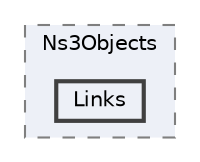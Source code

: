 digraph "E:/Project/Networking Projects/NS3-GUI/src/main/Ns3Objects/Links"
{
 // LATEX_PDF_SIZE
  bgcolor="transparent";
  edge [fontname=Helvetica,fontsize=10,labelfontname=Helvetica,labelfontsize=10];
  node [fontname=Helvetica,fontsize=10,shape=box,height=0.2,width=0.4];
  compound=true
  subgraph clusterdir_620a29d5d8979678fc2e9a888cf81882 {
    graph [ bgcolor="#edf0f7", pencolor="grey50", label="Ns3Objects", fontname=Helvetica,fontsize=10 style="filled,dashed", URL="dir_620a29d5d8979678fc2e9a888cf81882.html",tooltip=""]
  dir_3d24a3d35c2bf132b82c760059db4a40 [label="Links", fillcolor="#edf0f7", color="grey25", style="filled,bold", URL="dir_3d24a3d35c2bf132b82c760059db4a40.html",tooltip=""];
  }
}
